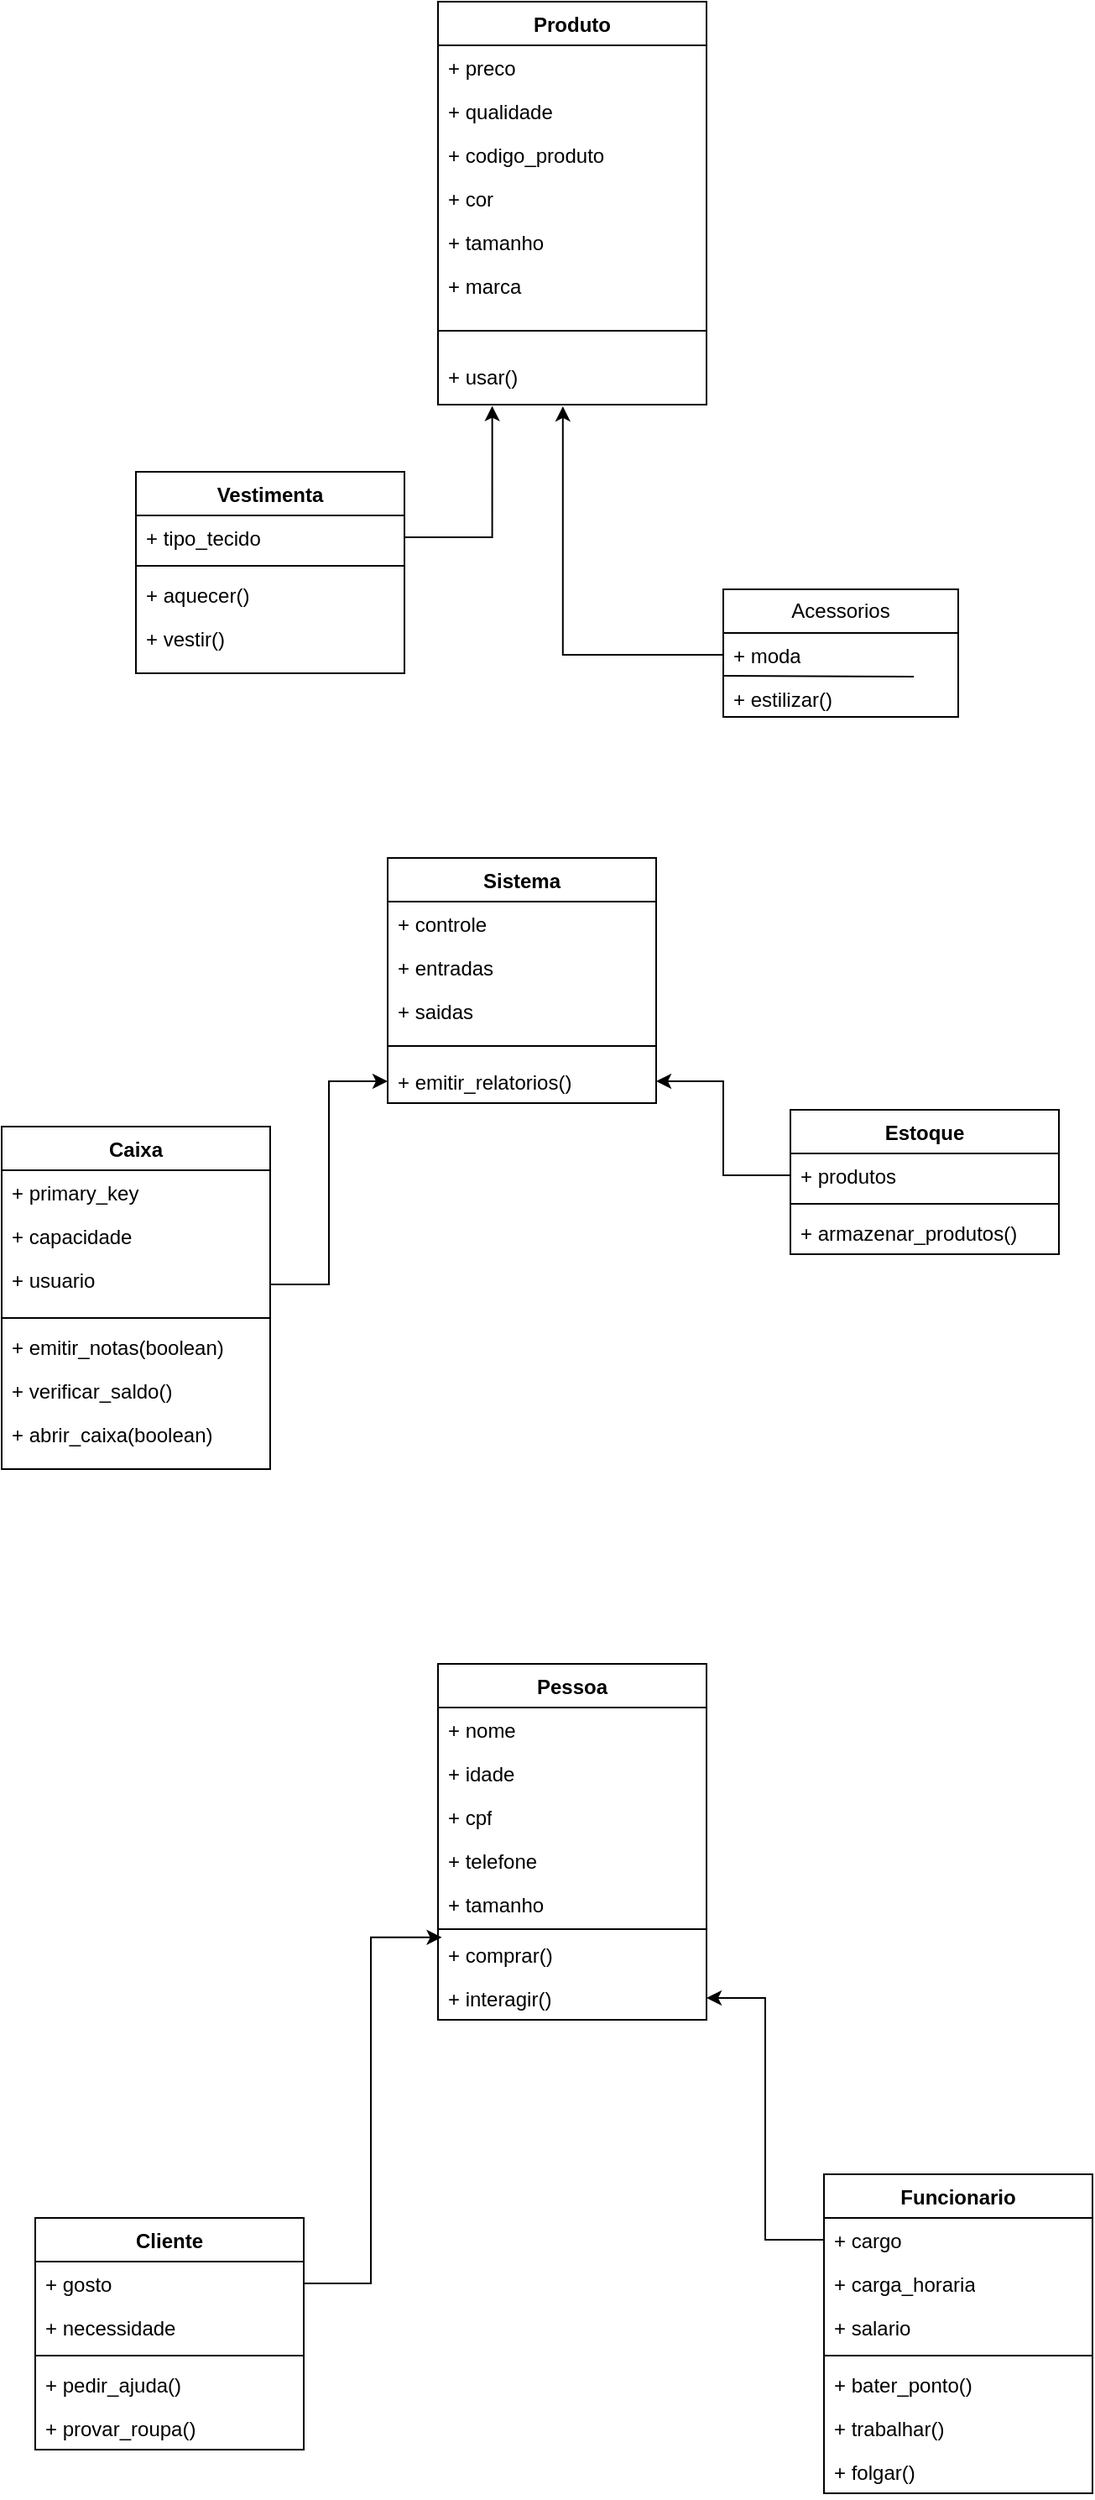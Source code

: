 <mxfile version="21.5.1" type="github">
  <diagram name="Página-1" id="1p_MDSYld_8xgl0MGJyo">
    <mxGraphModel dx="2036" dy="2118" grid="1" gridSize="10" guides="1" tooltips="1" connect="1" arrows="1" fold="1" page="1" pageScale="1" pageWidth="827" pageHeight="1169" math="0" shadow="0">
      <root>
        <mxCell id="0" />
        <mxCell id="1" parent="0" />
        <mxCell id="G8MezMfhQYHrkdRyHG9K-11" value="Produto" style="swimlane;fontStyle=1;align=center;verticalAlign=top;childLayout=stackLayout;horizontal=1;startSize=26;horizontalStack=0;resizeParent=1;resizeParentMax=0;resizeLast=0;collapsible=1;marginBottom=0;whiteSpace=wrap;html=1;" vertex="1" parent="1">
          <mxGeometry x="310" y="-630" width="160" height="240" as="geometry" />
        </mxCell>
        <mxCell id="G8MezMfhQYHrkdRyHG9K-12" value="+ preco" style="text;strokeColor=none;fillColor=none;align=left;verticalAlign=top;spacingLeft=4;spacingRight=4;overflow=hidden;rotatable=0;points=[[0,0.5],[1,0.5]];portConstraint=eastwest;whiteSpace=wrap;html=1;" vertex="1" parent="G8MezMfhQYHrkdRyHG9K-11">
          <mxGeometry y="26" width="160" height="26" as="geometry" />
        </mxCell>
        <mxCell id="G8MezMfhQYHrkdRyHG9K-15" value="+ qualidade" style="text;strokeColor=none;fillColor=none;align=left;verticalAlign=top;spacingLeft=4;spacingRight=4;overflow=hidden;rotatable=0;points=[[0,0.5],[1,0.5]];portConstraint=eastwest;whiteSpace=wrap;html=1;" vertex="1" parent="G8MezMfhQYHrkdRyHG9K-11">
          <mxGeometry y="52" width="160" height="26" as="geometry" />
        </mxCell>
        <mxCell id="G8MezMfhQYHrkdRyHG9K-17" value="+ codigo_produto" style="text;strokeColor=none;fillColor=none;align=left;verticalAlign=top;spacingLeft=4;spacingRight=4;overflow=hidden;rotatable=0;points=[[0,0.5],[1,0.5]];portConstraint=eastwest;whiteSpace=wrap;html=1;" vertex="1" parent="G8MezMfhQYHrkdRyHG9K-11">
          <mxGeometry y="78" width="160" height="26" as="geometry" />
        </mxCell>
        <mxCell id="G8MezMfhQYHrkdRyHG9K-16" value="+ cor" style="text;strokeColor=none;fillColor=none;align=left;verticalAlign=top;spacingLeft=4;spacingRight=4;overflow=hidden;rotatable=0;points=[[0,0.5],[1,0.5]];portConstraint=eastwest;whiteSpace=wrap;html=1;" vertex="1" parent="G8MezMfhQYHrkdRyHG9K-11">
          <mxGeometry y="104" width="160" height="26" as="geometry" />
        </mxCell>
        <mxCell id="G8MezMfhQYHrkdRyHG9K-18" value="+ tamanho" style="text;strokeColor=none;fillColor=none;align=left;verticalAlign=top;spacingLeft=4;spacingRight=4;overflow=hidden;rotatable=0;points=[[0,0.5],[1,0.5]];portConstraint=eastwest;whiteSpace=wrap;html=1;" vertex="1" parent="G8MezMfhQYHrkdRyHG9K-11">
          <mxGeometry y="130" width="160" height="26" as="geometry" />
        </mxCell>
        <mxCell id="G8MezMfhQYHrkdRyHG9K-19" value="+ marca" style="text;strokeColor=none;fillColor=none;align=left;verticalAlign=top;spacingLeft=4;spacingRight=4;overflow=hidden;rotatable=0;points=[[0,0.5],[1,0.5]];portConstraint=eastwest;whiteSpace=wrap;html=1;" vertex="1" parent="G8MezMfhQYHrkdRyHG9K-11">
          <mxGeometry y="156" width="160" height="26" as="geometry" />
        </mxCell>
        <mxCell id="G8MezMfhQYHrkdRyHG9K-13" value="" style="line;strokeWidth=1;fillColor=none;align=left;verticalAlign=middle;spacingTop=-1;spacingLeft=3;spacingRight=3;rotatable=0;labelPosition=right;points=[];portConstraint=eastwest;strokeColor=inherit;" vertex="1" parent="G8MezMfhQYHrkdRyHG9K-11">
          <mxGeometry y="182" width="160" height="28" as="geometry" />
        </mxCell>
        <mxCell id="G8MezMfhQYHrkdRyHG9K-14" value="+ usar()" style="text;strokeColor=none;fillColor=none;align=left;verticalAlign=top;spacingLeft=4;spacingRight=4;overflow=hidden;rotatable=0;points=[[0,0.5],[1,0.5]];portConstraint=eastwest;whiteSpace=wrap;html=1;" vertex="1" parent="G8MezMfhQYHrkdRyHG9K-11">
          <mxGeometry y="210" width="160" height="30" as="geometry" />
        </mxCell>
        <mxCell id="G8MezMfhQYHrkdRyHG9K-21" value="Vestimenta" style="swimlane;fontStyle=1;align=center;verticalAlign=top;childLayout=stackLayout;horizontal=1;startSize=26;horizontalStack=0;resizeParent=1;resizeParentMax=0;resizeLast=0;collapsible=1;marginBottom=0;whiteSpace=wrap;html=1;" vertex="1" parent="1">
          <mxGeometry x="130" y="-350" width="160" height="120" as="geometry" />
        </mxCell>
        <mxCell id="G8MezMfhQYHrkdRyHG9K-22" value="+ tipo_tecido" style="text;strokeColor=none;fillColor=none;align=left;verticalAlign=top;spacingLeft=4;spacingRight=4;overflow=hidden;rotatable=0;points=[[0,0.5],[1,0.5]];portConstraint=eastwest;whiteSpace=wrap;html=1;" vertex="1" parent="G8MezMfhQYHrkdRyHG9K-21">
          <mxGeometry y="26" width="160" height="26" as="geometry" />
        </mxCell>
        <mxCell id="G8MezMfhQYHrkdRyHG9K-23" value="" style="line;strokeWidth=1;fillColor=none;align=left;verticalAlign=middle;spacingTop=-1;spacingLeft=3;spacingRight=3;rotatable=0;labelPosition=right;points=[];portConstraint=eastwest;strokeColor=inherit;" vertex="1" parent="G8MezMfhQYHrkdRyHG9K-21">
          <mxGeometry y="52" width="160" height="8" as="geometry" />
        </mxCell>
        <mxCell id="G8MezMfhQYHrkdRyHG9K-25" value="+ aquecer()" style="text;strokeColor=none;fillColor=none;align=left;verticalAlign=top;spacingLeft=4;spacingRight=4;overflow=hidden;rotatable=0;points=[[0,0.5],[1,0.5]];portConstraint=eastwest;whiteSpace=wrap;html=1;" vertex="1" parent="G8MezMfhQYHrkdRyHG9K-21">
          <mxGeometry y="60" width="160" height="26" as="geometry" />
        </mxCell>
        <mxCell id="G8MezMfhQYHrkdRyHG9K-24" value="+ vestir()" style="text;strokeColor=none;fillColor=none;align=left;verticalAlign=top;spacingLeft=4;spacingRight=4;overflow=hidden;rotatable=0;points=[[0,0.5],[1,0.5]];portConstraint=eastwest;whiteSpace=wrap;html=1;" vertex="1" parent="G8MezMfhQYHrkdRyHG9K-21">
          <mxGeometry y="86" width="160" height="34" as="geometry" />
        </mxCell>
        <mxCell id="G8MezMfhQYHrkdRyHG9K-26" value="Acessorios" style="swimlane;fontStyle=0;childLayout=stackLayout;horizontal=1;startSize=26;fillColor=none;horizontalStack=0;resizeParent=1;resizeParentMax=0;resizeLast=0;collapsible=1;marginBottom=0;whiteSpace=wrap;html=1;" vertex="1" parent="1">
          <mxGeometry x="480" y="-280" width="140" height="76" as="geometry" />
        </mxCell>
        <mxCell id="G8MezMfhQYHrkdRyHG9K-27" value="+ moda" style="text;strokeColor=none;fillColor=none;align=left;verticalAlign=top;spacingLeft=4;spacingRight=4;overflow=hidden;rotatable=0;points=[[0,0.5],[1,0.5]];portConstraint=eastwest;whiteSpace=wrap;html=1;" vertex="1" parent="G8MezMfhQYHrkdRyHG9K-26">
          <mxGeometry y="26" width="140" height="26" as="geometry" />
        </mxCell>
        <mxCell id="G8MezMfhQYHrkdRyHG9K-34" value="" style="endArrow=none;html=1;rounded=0;entryX=0.811;entryY=1;entryDx=0;entryDy=0;entryPerimeter=0;" edge="1" parent="G8MezMfhQYHrkdRyHG9K-26" target="G8MezMfhQYHrkdRyHG9K-27">
          <mxGeometry width="50" height="50" relative="1" as="geometry">
            <mxPoint y="51.5" as="sourcePoint" />
            <mxPoint x="100" y="51.5" as="targetPoint" />
          </mxGeometry>
        </mxCell>
        <mxCell id="G8MezMfhQYHrkdRyHG9K-28" value="+ estilizar()" style="text;strokeColor=none;fillColor=none;align=left;verticalAlign=top;spacingLeft=4;spacingRight=4;overflow=hidden;rotatable=0;points=[[0,0.5],[1,0.5]];portConstraint=eastwest;whiteSpace=wrap;html=1;" vertex="1" parent="G8MezMfhQYHrkdRyHG9K-26">
          <mxGeometry y="52" width="140" height="24" as="geometry" />
        </mxCell>
        <mxCell id="G8MezMfhQYHrkdRyHG9K-49" style="edgeStyle=orthogonalEdgeStyle;rounded=0;orthogonalLoop=1;jettySize=auto;html=1;exitX=1;exitY=0.5;exitDx=0;exitDy=0;entryX=0.202;entryY=1.027;entryDx=0;entryDy=0;entryPerimeter=0;" edge="1" parent="1" source="G8MezMfhQYHrkdRyHG9K-22" target="G8MezMfhQYHrkdRyHG9K-14">
          <mxGeometry relative="1" as="geometry">
            <mxPoint x="420" y="80" as="targetPoint" />
          </mxGeometry>
        </mxCell>
        <mxCell id="G8MezMfhQYHrkdRyHG9K-54" value="Sistema" style="swimlane;fontStyle=1;align=center;verticalAlign=top;childLayout=stackLayout;horizontal=1;startSize=26;horizontalStack=0;resizeParent=1;resizeParentMax=0;resizeLast=0;collapsible=1;marginBottom=0;whiteSpace=wrap;html=1;" vertex="1" parent="1">
          <mxGeometry x="280" y="-120" width="160" height="146" as="geometry" />
        </mxCell>
        <mxCell id="G8MezMfhQYHrkdRyHG9K-55" value="+ controle" style="text;strokeColor=none;fillColor=none;align=left;verticalAlign=top;spacingLeft=4;spacingRight=4;overflow=hidden;rotatable=0;points=[[0,0.5],[1,0.5]];portConstraint=eastwest;whiteSpace=wrap;html=1;" vertex="1" parent="G8MezMfhQYHrkdRyHG9K-54">
          <mxGeometry y="26" width="160" height="26" as="geometry" />
        </mxCell>
        <mxCell id="G8MezMfhQYHrkdRyHG9K-58" value="+ entradas" style="text;strokeColor=none;fillColor=none;align=left;verticalAlign=top;spacingLeft=4;spacingRight=4;overflow=hidden;rotatable=0;points=[[0,0.5],[1,0.5]];portConstraint=eastwest;whiteSpace=wrap;html=1;" vertex="1" parent="G8MezMfhQYHrkdRyHG9K-54">
          <mxGeometry y="52" width="160" height="26" as="geometry" />
        </mxCell>
        <mxCell id="G8MezMfhQYHrkdRyHG9K-59" value="+ saidas" style="text;strokeColor=none;fillColor=none;align=left;verticalAlign=top;spacingLeft=4;spacingRight=4;overflow=hidden;rotatable=0;points=[[0,0.5],[1,0.5]];portConstraint=eastwest;whiteSpace=wrap;html=1;" vertex="1" parent="G8MezMfhQYHrkdRyHG9K-54">
          <mxGeometry y="78" width="160" height="26" as="geometry" />
        </mxCell>
        <mxCell id="G8MezMfhQYHrkdRyHG9K-56" value="" style="line;strokeWidth=1;fillColor=none;align=left;verticalAlign=middle;spacingTop=-1;spacingLeft=3;spacingRight=3;rotatable=0;labelPosition=right;points=[];portConstraint=eastwest;strokeColor=inherit;" vertex="1" parent="G8MezMfhQYHrkdRyHG9K-54">
          <mxGeometry y="104" width="160" height="16" as="geometry" />
        </mxCell>
        <mxCell id="G8MezMfhQYHrkdRyHG9K-63" value="+ emitir_relatorios()" style="text;strokeColor=none;fillColor=none;align=left;verticalAlign=top;spacingLeft=4;spacingRight=4;overflow=hidden;rotatable=0;points=[[0,0.5],[1,0.5]];portConstraint=eastwest;whiteSpace=wrap;html=1;" vertex="1" parent="G8MezMfhQYHrkdRyHG9K-54">
          <mxGeometry y="120" width="160" height="26" as="geometry" />
        </mxCell>
        <mxCell id="G8MezMfhQYHrkdRyHG9K-64" value="Caixa" style="swimlane;fontStyle=1;align=center;verticalAlign=top;childLayout=stackLayout;horizontal=1;startSize=26;horizontalStack=0;resizeParent=1;resizeParentMax=0;resizeLast=0;collapsible=1;marginBottom=0;whiteSpace=wrap;html=1;" vertex="1" parent="1">
          <mxGeometry x="50" y="40" width="160" height="204" as="geometry" />
        </mxCell>
        <mxCell id="G8MezMfhQYHrkdRyHG9K-68" value="+ primary_key" style="text;strokeColor=none;fillColor=none;align=left;verticalAlign=top;spacingLeft=4;spacingRight=4;overflow=hidden;rotatable=0;points=[[0,0.5],[1,0.5]];portConstraint=eastwest;whiteSpace=wrap;html=1;" vertex="1" parent="G8MezMfhQYHrkdRyHG9K-64">
          <mxGeometry y="26" width="160" height="26" as="geometry" />
        </mxCell>
        <mxCell id="G8MezMfhQYHrkdRyHG9K-69" value="+ capacidade" style="text;strokeColor=none;fillColor=none;align=left;verticalAlign=top;spacingLeft=4;spacingRight=4;overflow=hidden;rotatable=0;points=[[0,0.5],[1,0.5]];portConstraint=eastwest;whiteSpace=wrap;html=1;" vertex="1" parent="G8MezMfhQYHrkdRyHG9K-64">
          <mxGeometry y="52" width="160" height="26" as="geometry" />
        </mxCell>
        <mxCell id="G8MezMfhQYHrkdRyHG9K-65" value="+ usuario" style="text;strokeColor=none;fillColor=none;align=left;verticalAlign=top;spacingLeft=4;spacingRight=4;overflow=hidden;rotatable=0;points=[[0,0.5],[1,0.5]];portConstraint=eastwest;whiteSpace=wrap;html=1;" vertex="1" parent="G8MezMfhQYHrkdRyHG9K-64">
          <mxGeometry y="78" width="160" height="32" as="geometry" />
        </mxCell>
        <mxCell id="G8MezMfhQYHrkdRyHG9K-66" value="" style="line;strokeWidth=1;fillColor=none;align=left;verticalAlign=middle;spacingTop=-1;spacingLeft=3;spacingRight=3;rotatable=0;labelPosition=right;points=[];portConstraint=eastwest;strokeColor=inherit;" vertex="1" parent="G8MezMfhQYHrkdRyHG9K-64">
          <mxGeometry y="110" width="160" height="8" as="geometry" />
        </mxCell>
        <mxCell id="G8MezMfhQYHrkdRyHG9K-70" value="+ emitir_notas(boolean)" style="text;strokeColor=none;fillColor=none;align=left;verticalAlign=top;spacingLeft=4;spacingRight=4;overflow=hidden;rotatable=0;points=[[0,0.5],[1,0.5]];portConstraint=eastwest;whiteSpace=wrap;html=1;" vertex="1" parent="G8MezMfhQYHrkdRyHG9K-64">
          <mxGeometry y="118" width="160" height="26" as="geometry" />
        </mxCell>
        <mxCell id="G8MezMfhQYHrkdRyHG9K-71" value="+ verificar_saldo()" style="text;strokeColor=none;fillColor=none;align=left;verticalAlign=top;spacingLeft=4;spacingRight=4;overflow=hidden;rotatable=0;points=[[0,0.5],[1,0.5]];portConstraint=eastwest;whiteSpace=wrap;html=1;" vertex="1" parent="G8MezMfhQYHrkdRyHG9K-64">
          <mxGeometry y="144" width="160" height="26" as="geometry" />
        </mxCell>
        <mxCell id="G8MezMfhQYHrkdRyHG9K-67" value="+ abrir_caixa(boolean)" style="text;strokeColor=none;fillColor=none;align=left;verticalAlign=top;spacingLeft=4;spacingRight=4;overflow=hidden;rotatable=0;points=[[0,0.5],[1,0.5]];portConstraint=eastwest;whiteSpace=wrap;html=1;" vertex="1" parent="G8MezMfhQYHrkdRyHG9K-64">
          <mxGeometry y="170" width="160" height="34" as="geometry" />
        </mxCell>
        <mxCell id="G8MezMfhQYHrkdRyHG9K-72" value="Estoque" style="swimlane;fontStyle=1;align=center;verticalAlign=top;childLayout=stackLayout;horizontal=1;startSize=26;horizontalStack=0;resizeParent=1;resizeParentMax=0;resizeLast=0;collapsible=1;marginBottom=0;whiteSpace=wrap;html=1;" vertex="1" parent="1">
          <mxGeometry x="520" y="30" width="160" height="86" as="geometry" />
        </mxCell>
        <mxCell id="G8MezMfhQYHrkdRyHG9K-73" value="+ produtos" style="text;strokeColor=none;fillColor=none;align=left;verticalAlign=top;spacingLeft=4;spacingRight=4;overflow=hidden;rotatable=0;points=[[0,0.5],[1,0.5]];portConstraint=eastwest;whiteSpace=wrap;html=1;" vertex="1" parent="G8MezMfhQYHrkdRyHG9K-72">
          <mxGeometry y="26" width="160" height="26" as="geometry" />
        </mxCell>
        <mxCell id="G8MezMfhQYHrkdRyHG9K-74" value="" style="line;strokeWidth=1;fillColor=none;align=left;verticalAlign=middle;spacingTop=-1;spacingLeft=3;spacingRight=3;rotatable=0;labelPosition=right;points=[];portConstraint=eastwest;strokeColor=inherit;" vertex="1" parent="G8MezMfhQYHrkdRyHG9K-72">
          <mxGeometry y="52" width="160" height="8" as="geometry" />
        </mxCell>
        <mxCell id="G8MezMfhQYHrkdRyHG9K-75" value="+ armazenar_produtos()" style="text;strokeColor=none;fillColor=none;align=left;verticalAlign=top;spacingLeft=4;spacingRight=4;overflow=hidden;rotatable=0;points=[[0,0.5],[1,0.5]];portConstraint=eastwest;whiteSpace=wrap;html=1;" vertex="1" parent="G8MezMfhQYHrkdRyHG9K-72">
          <mxGeometry y="60" width="160" height="26" as="geometry" />
        </mxCell>
        <mxCell id="G8MezMfhQYHrkdRyHG9K-79" style="edgeStyle=orthogonalEdgeStyle;rounded=0;orthogonalLoop=1;jettySize=auto;html=1;entryX=0.465;entryY=1.033;entryDx=0;entryDy=0;entryPerimeter=0;" edge="1" parent="1" source="G8MezMfhQYHrkdRyHG9K-27" target="G8MezMfhQYHrkdRyHG9K-14">
          <mxGeometry relative="1" as="geometry" />
        </mxCell>
        <mxCell id="G8MezMfhQYHrkdRyHG9K-81" style="edgeStyle=orthogonalEdgeStyle;rounded=0;orthogonalLoop=1;jettySize=auto;html=1;" edge="1" parent="1" source="G8MezMfhQYHrkdRyHG9K-65" target="G8MezMfhQYHrkdRyHG9K-63">
          <mxGeometry relative="1" as="geometry" />
        </mxCell>
        <mxCell id="G8MezMfhQYHrkdRyHG9K-82" style="edgeStyle=orthogonalEdgeStyle;rounded=0;orthogonalLoop=1;jettySize=auto;html=1;exitX=0;exitY=0.5;exitDx=0;exitDy=0;" edge="1" parent="1" source="G8MezMfhQYHrkdRyHG9K-73" target="G8MezMfhQYHrkdRyHG9K-63">
          <mxGeometry relative="1" as="geometry" />
        </mxCell>
        <mxCell id="G8MezMfhQYHrkdRyHG9K-83" value="Pessoa" style="swimlane;fontStyle=1;align=center;verticalAlign=top;childLayout=stackLayout;horizontal=1;startSize=26;horizontalStack=0;resizeParent=1;resizeParentMax=0;resizeLast=0;collapsible=1;marginBottom=0;whiteSpace=wrap;html=1;" vertex="1" parent="1">
          <mxGeometry x="310" y="360" width="160" height="212" as="geometry" />
        </mxCell>
        <mxCell id="G8MezMfhQYHrkdRyHG9K-84" value="+ nome&amp;nbsp;" style="text;strokeColor=none;fillColor=none;align=left;verticalAlign=top;spacingLeft=4;spacingRight=4;overflow=hidden;rotatable=0;points=[[0,0.5],[1,0.5]];portConstraint=eastwest;whiteSpace=wrap;html=1;" vertex="1" parent="G8MezMfhQYHrkdRyHG9K-83">
          <mxGeometry y="26" width="160" height="26" as="geometry" />
        </mxCell>
        <mxCell id="G8MezMfhQYHrkdRyHG9K-88" value="+ idade" style="text;strokeColor=none;fillColor=none;align=left;verticalAlign=top;spacingLeft=4;spacingRight=4;overflow=hidden;rotatable=0;points=[[0,0.5],[1,0.5]];portConstraint=eastwest;whiteSpace=wrap;html=1;" vertex="1" parent="G8MezMfhQYHrkdRyHG9K-83">
          <mxGeometry y="52" width="160" height="26" as="geometry" />
        </mxCell>
        <mxCell id="G8MezMfhQYHrkdRyHG9K-89" value="+ cpf" style="text;strokeColor=none;fillColor=none;align=left;verticalAlign=top;spacingLeft=4;spacingRight=4;overflow=hidden;rotatable=0;points=[[0,0.5],[1,0.5]];portConstraint=eastwest;whiteSpace=wrap;html=1;" vertex="1" parent="G8MezMfhQYHrkdRyHG9K-83">
          <mxGeometry y="78" width="160" height="26" as="geometry" />
        </mxCell>
        <mxCell id="G8MezMfhQYHrkdRyHG9K-90" value="+ telefone" style="text;strokeColor=none;fillColor=none;align=left;verticalAlign=top;spacingLeft=4;spacingRight=4;overflow=hidden;rotatable=0;points=[[0,0.5],[1,0.5]];portConstraint=eastwest;whiteSpace=wrap;html=1;" vertex="1" parent="G8MezMfhQYHrkdRyHG9K-83">
          <mxGeometry y="104" width="160" height="26" as="geometry" />
        </mxCell>
        <mxCell id="G8MezMfhQYHrkdRyHG9K-91" value="+ tamanho" style="text;strokeColor=none;fillColor=none;align=left;verticalAlign=top;spacingLeft=4;spacingRight=4;overflow=hidden;rotatable=0;points=[[0,0.5],[1,0.5]];portConstraint=eastwest;whiteSpace=wrap;html=1;" vertex="1" parent="G8MezMfhQYHrkdRyHG9K-83">
          <mxGeometry y="130" width="160" height="26" as="geometry" />
        </mxCell>
        <mxCell id="G8MezMfhQYHrkdRyHG9K-85" value="" style="line;strokeWidth=1;fillColor=none;align=left;verticalAlign=middle;spacingTop=-1;spacingLeft=3;spacingRight=3;rotatable=0;labelPosition=right;points=[];portConstraint=eastwest;strokeColor=inherit;" vertex="1" parent="G8MezMfhQYHrkdRyHG9K-83">
          <mxGeometry y="156" width="160" height="4" as="geometry" />
        </mxCell>
        <mxCell id="G8MezMfhQYHrkdRyHG9K-94" value="+ comprar()" style="text;strokeColor=none;fillColor=none;align=left;verticalAlign=top;spacingLeft=4;spacingRight=4;overflow=hidden;rotatable=0;points=[[0,0.5],[1,0.5]];portConstraint=eastwest;whiteSpace=wrap;html=1;" vertex="1" parent="G8MezMfhQYHrkdRyHG9K-83">
          <mxGeometry y="160" width="160" height="26" as="geometry" />
        </mxCell>
        <mxCell id="G8MezMfhQYHrkdRyHG9K-93" value="+ interagir()" style="text;strokeColor=none;fillColor=none;align=left;verticalAlign=top;spacingLeft=4;spacingRight=4;overflow=hidden;rotatable=0;points=[[0,0.5],[1,0.5]];portConstraint=eastwest;whiteSpace=wrap;html=1;" vertex="1" parent="G8MezMfhQYHrkdRyHG9K-83">
          <mxGeometry y="186" width="160" height="26" as="geometry" />
        </mxCell>
        <mxCell id="G8MezMfhQYHrkdRyHG9K-95" value="Cliente" style="swimlane;fontStyle=1;align=center;verticalAlign=top;childLayout=stackLayout;horizontal=1;startSize=26;horizontalStack=0;resizeParent=1;resizeParentMax=0;resizeLast=0;collapsible=1;marginBottom=0;whiteSpace=wrap;html=1;" vertex="1" parent="1">
          <mxGeometry x="70" y="690" width="160" height="138" as="geometry" />
        </mxCell>
        <mxCell id="G8MezMfhQYHrkdRyHG9K-96" value="+ gosto" style="text;strokeColor=none;fillColor=none;align=left;verticalAlign=top;spacingLeft=4;spacingRight=4;overflow=hidden;rotatable=0;points=[[0,0.5],[1,0.5]];portConstraint=eastwest;whiteSpace=wrap;html=1;" vertex="1" parent="G8MezMfhQYHrkdRyHG9K-95">
          <mxGeometry y="26" width="160" height="26" as="geometry" />
        </mxCell>
        <mxCell id="G8MezMfhQYHrkdRyHG9K-99" value="+ necessidade" style="text;strokeColor=none;fillColor=none;align=left;verticalAlign=top;spacingLeft=4;spacingRight=4;overflow=hidden;rotatable=0;points=[[0,0.5],[1,0.5]];portConstraint=eastwest;whiteSpace=wrap;html=1;" vertex="1" parent="G8MezMfhQYHrkdRyHG9K-95">
          <mxGeometry y="52" width="160" height="26" as="geometry" />
        </mxCell>
        <mxCell id="G8MezMfhQYHrkdRyHG9K-97" value="" style="line;strokeWidth=1;fillColor=none;align=left;verticalAlign=middle;spacingTop=-1;spacingLeft=3;spacingRight=3;rotatable=0;labelPosition=right;points=[];portConstraint=eastwest;strokeColor=inherit;" vertex="1" parent="G8MezMfhQYHrkdRyHG9K-95">
          <mxGeometry y="78" width="160" height="8" as="geometry" />
        </mxCell>
        <mxCell id="G8MezMfhQYHrkdRyHG9K-98" value="+ pedir_ajuda()" style="text;strokeColor=none;fillColor=none;align=left;verticalAlign=top;spacingLeft=4;spacingRight=4;overflow=hidden;rotatable=0;points=[[0,0.5],[1,0.5]];portConstraint=eastwest;whiteSpace=wrap;html=1;" vertex="1" parent="G8MezMfhQYHrkdRyHG9K-95">
          <mxGeometry y="86" width="160" height="26" as="geometry" />
        </mxCell>
        <mxCell id="G8MezMfhQYHrkdRyHG9K-100" value="+ provar_roupa()" style="text;strokeColor=none;fillColor=none;align=left;verticalAlign=top;spacingLeft=4;spacingRight=4;overflow=hidden;rotatable=0;points=[[0,0.5],[1,0.5]];portConstraint=eastwest;whiteSpace=wrap;html=1;" vertex="1" parent="G8MezMfhQYHrkdRyHG9K-95">
          <mxGeometry y="112" width="160" height="26" as="geometry" />
        </mxCell>
        <mxCell id="G8MezMfhQYHrkdRyHG9K-101" value="Funcionario" style="swimlane;fontStyle=1;align=center;verticalAlign=top;childLayout=stackLayout;horizontal=1;startSize=26;horizontalStack=0;resizeParent=1;resizeParentMax=0;resizeLast=0;collapsible=1;marginBottom=0;whiteSpace=wrap;html=1;" vertex="1" parent="1">
          <mxGeometry x="540" y="664" width="160" height="190" as="geometry" />
        </mxCell>
        <mxCell id="G8MezMfhQYHrkdRyHG9K-106" value="+ cargo" style="text;strokeColor=none;fillColor=none;align=left;verticalAlign=top;spacingLeft=4;spacingRight=4;overflow=hidden;rotatable=0;points=[[0,0.5],[1,0.5]];portConstraint=eastwest;whiteSpace=wrap;html=1;" vertex="1" parent="G8MezMfhQYHrkdRyHG9K-101">
          <mxGeometry y="26" width="160" height="26" as="geometry" />
        </mxCell>
        <mxCell id="G8MezMfhQYHrkdRyHG9K-105" value="+ carga_horaria" style="text;strokeColor=none;fillColor=none;align=left;verticalAlign=top;spacingLeft=4;spacingRight=4;overflow=hidden;rotatable=0;points=[[0,0.5],[1,0.5]];portConstraint=eastwest;whiteSpace=wrap;html=1;" vertex="1" parent="G8MezMfhQYHrkdRyHG9K-101">
          <mxGeometry y="52" width="160" height="26" as="geometry" />
        </mxCell>
        <mxCell id="G8MezMfhQYHrkdRyHG9K-102" value="+ salario" style="text;strokeColor=none;fillColor=none;align=left;verticalAlign=top;spacingLeft=4;spacingRight=4;overflow=hidden;rotatable=0;points=[[0,0.5],[1,0.5]];portConstraint=eastwest;whiteSpace=wrap;html=1;" vertex="1" parent="G8MezMfhQYHrkdRyHG9K-101">
          <mxGeometry y="78" width="160" height="26" as="geometry" />
        </mxCell>
        <mxCell id="G8MezMfhQYHrkdRyHG9K-103" value="" style="line;strokeWidth=1;fillColor=none;align=left;verticalAlign=middle;spacingTop=-1;spacingLeft=3;spacingRight=3;rotatable=0;labelPosition=right;points=[];portConstraint=eastwest;strokeColor=inherit;" vertex="1" parent="G8MezMfhQYHrkdRyHG9K-101">
          <mxGeometry y="104" width="160" height="8" as="geometry" />
        </mxCell>
        <mxCell id="G8MezMfhQYHrkdRyHG9K-104" value="+ bater_ponto()" style="text;strokeColor=none;fillColor=none;align=left;verticalAlign=top;spacingLeft=4;spacingRight=4;overflow=hidden;rotatable=0;points=[[0,0.5],[1,0.5]];portConstraint=eastwest;whiteSpace=wrap;html=1;" vertex="1" parent="G8MezMfhQYHrkdRyHG9K-101">
          <mxGeometry y="112" width="160" height="26" as="geometry" />
        </mxCell>
        <mxCell id="G8MezMfhQYHrkdRyHG9K-112" value="+ trabalhar()" style="text;strokeColor=none;fillColor=none;align=left;verticalAlign=top;spacingLeft=4;spacingRight=4;overflow=hidden;rotatable=0;points=[[0,0.5],[1,0.5]];portConstraint=eastwest;whiteSpace=wrap;html=1;" vertex="1" parent="G8MezMfhQYHrkdRyHG9K-101">
          <mxGeometry y="138" width="160" height="26" as="geometry" />
        </mxCell>
        <mxCell id="G8MezMfhQYHrkdRyHG9K-107" value="+ folgar()" style="text;strokeColor=none;fillColor=none;align=left;verticalAlign=top;spacingLeft=4;spacingRight=4;overflow=hidden;rotatable=0;points=[[0,0.5],[1,0.5]];portConstraint=eastwest;whiteSpace=wrap;html=1;" vertex="1" parent="G8MezMfhQYHrkdRyHG9K-101">
          <mxGeometry y="164" width="160" height="26" as="geometry" />
        </mxCell>
        <mxCell id="G8MezMfhQYHrkdRyHG9K-113" style="edgeStyle=orthogonalEdgeStyle;rounded=0;orthogonalLoop=1;jettySize=auto;html=1;exitX=1;exitY=0.5;exitDx=0;exitDy=0;entryX=0.014;entryY=1.266;entryDx=0;entryDy=0;entryPerimeter=0;" edge="1" parent="1" source="G8MezMfhQYHrkdRyHG9K-96" target="G8MezMfhQYHrkdRyHG9K-91">
          <mxGeometry relative="1" as="geometry" />
        </mxCell>
        <mxCell id="G8MezMfhQYHrkdRyHG9K-116" style="edgeStyle=orthogonalEdgeStyle;rounded=0;orthogonalLoop=1;jettySize=auto;html=1;" edge="1" parent="1" source="G8MezMfhQYHrkdRyHG9K-106" target="G8MezMfhQYHrkdRyHG9K-93">
          <mxGeometry relative="1" as="geometry" />
        </mxCell>
      </root>
    </mxGraphModel>
  </diagram>
</mxfile>
